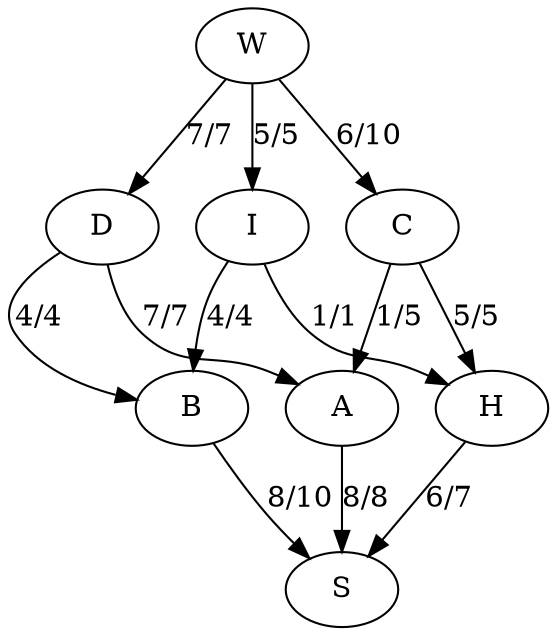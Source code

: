 digraph test{
    W -> D [weight=7,  label="7/7"];
    W -> I [weight=5,  label="5/5"];
    W -> C [weight=10, label="6/10"];
    D -> A [weight=7,  label="7/7"];
    D -> B [weight=4,  label="4/4"];
    I -> B [weight=4,  label="4/4"];
    I -> H [weight=1,  label="1/1"];
    C -> A [weight=5,  label="1/5"];
    C -> H [weight=5,  label="5/5"];
    A -> S [weight=8,  label="8/8"];
    B -> S [weight=10, label="8/10"];
    H -> S [weight=7,  label="6/7"];
}
